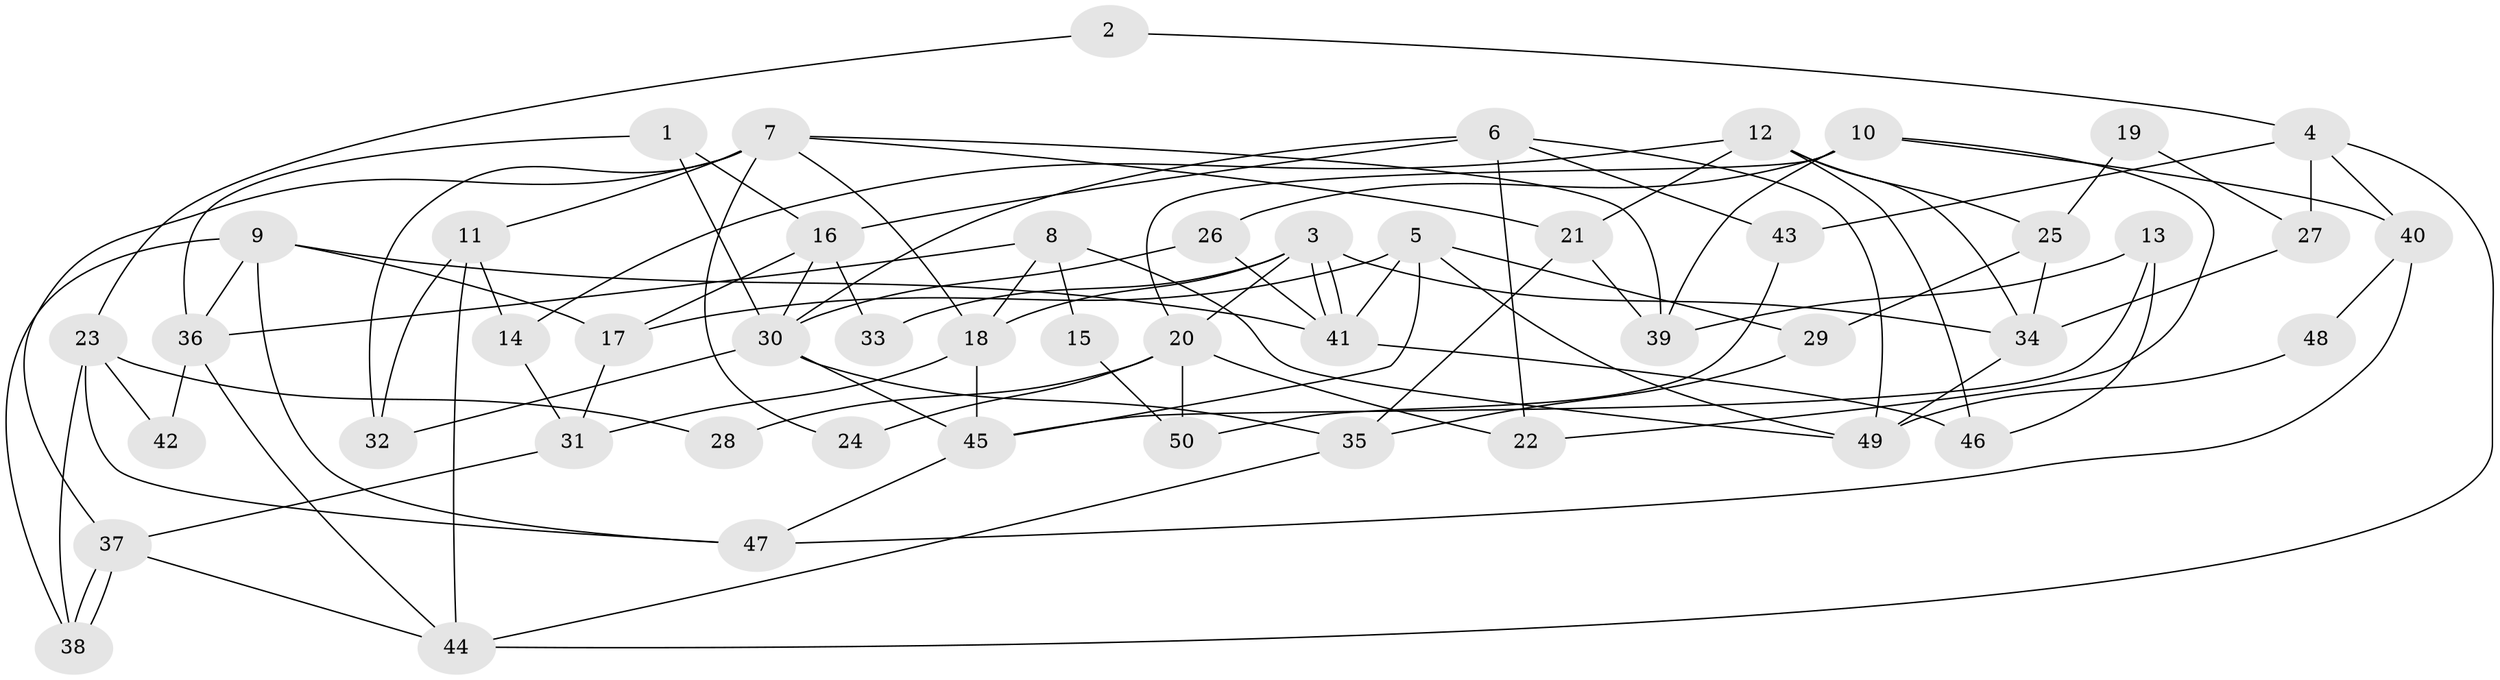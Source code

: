 // Generated by graph-tools (version 1.1) at 2025/50/03/09/25 03:50:11]
// undirected, 50 vertices, 100 edges
graph export_dot {
graph [start="1"]
  node [color=gray90,style=filled];
  1;
  2;
  3;
  4;
  5;
  6;
  7;
  8;
  9;
  10;
  11;
  12;
  13;
  14;
  15;
  16;
  17;
  18;
  19;
  20;
  21;
  22;
  23;
  24;
  25;
  26;
  27;
  28;
  29;
  30;
  31;
  32;
  33;
  34;
  35;
  36;
  37;
  38;
  39;
  40;
  41;
  42;
  43;
  44;
  45;
  46;
  47;
  48;
  49;
  50;
  1 -- 16;
  1 -- 30;
  1 -- 36;
  2 -- 4;
  2 -- 23;
  3 -- 18;
  3 -- 41;
  3 -- 41;
  3 -- 20;
  3 -- 33;
  3 -- 34;
  4 -- 44;
  4 -- 40;
  4 -- 27;
  4 -- 43;
  5 -- 41;
  5 -- 45;
  5 -- 17;
  5 -- 29;
  5 -- 49;
  6 -- 49;
  6 -- 30;
  6 -- 16;
  6 -- 22;
  6 -- 43;
  7 -- 11;
  7 -- 37;
  7 -- 18;
  7 -- 21;
  7 -- 24;
  7 -- 32;
  7 -- 39;
  8 -- 36;
  8 -- 49;
  8 -- 15;
  8 -- 18;
  9 -- 36;
  9 -- 41;
  9 -- 17;
  9 -- 38;
  9 -- 47;
  10 -- 20;
  10 -- 39;
  10 -- 22;
  10 -- 26;
  10 -- 40;
  11 -- 14;
  11 -- 32;
  11 -- 44;
  12 -- 21;
  12 -- 25;
  12 -- 14;
  12 -- 34;
  12 -- 46;
  13 -- 46;
  13 -- 39;
  13 -- 45;
  14 -- 31;
  15 -- 50;
  16 -- 17;
  16 -- 30;
  16 -- 33;
  17 -- 31;
  18 -- 31;
  18 -- 45;
  19 -- 25;
  19 -- 27;
  20 -- 22;
  20 -- 24;
  20 -- 28;
  20 -- 50;
  21 -- 35;
  21 -- 39;
  23 -- 47;
  23 -- 38;
  23 -- 28;
  23 -- 42;
  25 -- 34;
  25 -- 29;
  26 -- 30;
  26 -- 41;
  27 -- 34;
  29 -- 35;
  30 -- 45;
  30 -- 32;
  30 -- 35;
  31 -- 37;
  34 -- 49;
  35 -- 44;
  36 -- 44;
  36 -- 42;
  37 -- 38;
  37 -- 38;
  37 -- 44;
  40 -- 47;
  40 -- 48;
  41 -- 46;
  43 -- 50;
  45 -- 47;
  48 -- 49;
}
